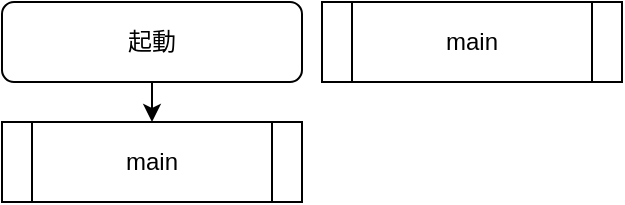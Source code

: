 <mxfile version="12.0.2" type="device" pages="1"><diagram id="Zp_mYgrioy10MbLkqkoJ" name="Page-1"><mxGraphModel dx="1038" dy="548" grid="1" gridSize="10" guides="1" tooltips="1" connect="1" arrows="1" fold="1" page="1" pageScale="1" pageWidth="827" pageHeight="1169" math="0" shadow="0"><root><mxCell id="0"/><mxCell id="1" parent="0"/><mxCell id="wyqkx9FFPll71GaKNg7I-3" style="edgeStyle=orthogonalEdgeStyle;rounded=0;orthogonalLoop=1;jettySize=auto;html=1;exitX=0.5;exitY=1;exitDx=0;exitDy=0;entryX=0.5;entryY=0;entryDx=0;entryDy=0;" edge="1" parent="1" source="wyqkx9FFPll71GaKNg7I-1" target="wyqkx9FFPll71GaKNg7I-2"><mxGeometry relative="1" as="geometry"/></mxCell><mxCell id="wyqkx9FFPll71GaKNg7I-1" value="起動" style="rounded=1;whiteSpace=wrap;html=1;" vertex="1" parent="1"><mxGeometry width="150" height="40" as="geometry"/></mxCell><mxCell id="wyqkx9FFPll71GaKNg7I-2" value="main" style="shape=process;whiteSpace=wrap;html=1;backgroundOutline=1;" vertex="1" parent="1"><mxGeometry y="60" width="150" height="40" as="geometry"/></mxCell><mxCell id="wyqkx9FFPll71GaKNg7I-4" value="main" style="shape=process;whiteSpace=wrap;html=1;backgroundOutline=1;" vertex="1" parent="1"><mxGeometry x="160" width="150" height="40" as="geometry"/></mxCell></root></mxGraphModel></diagram></mxfile>